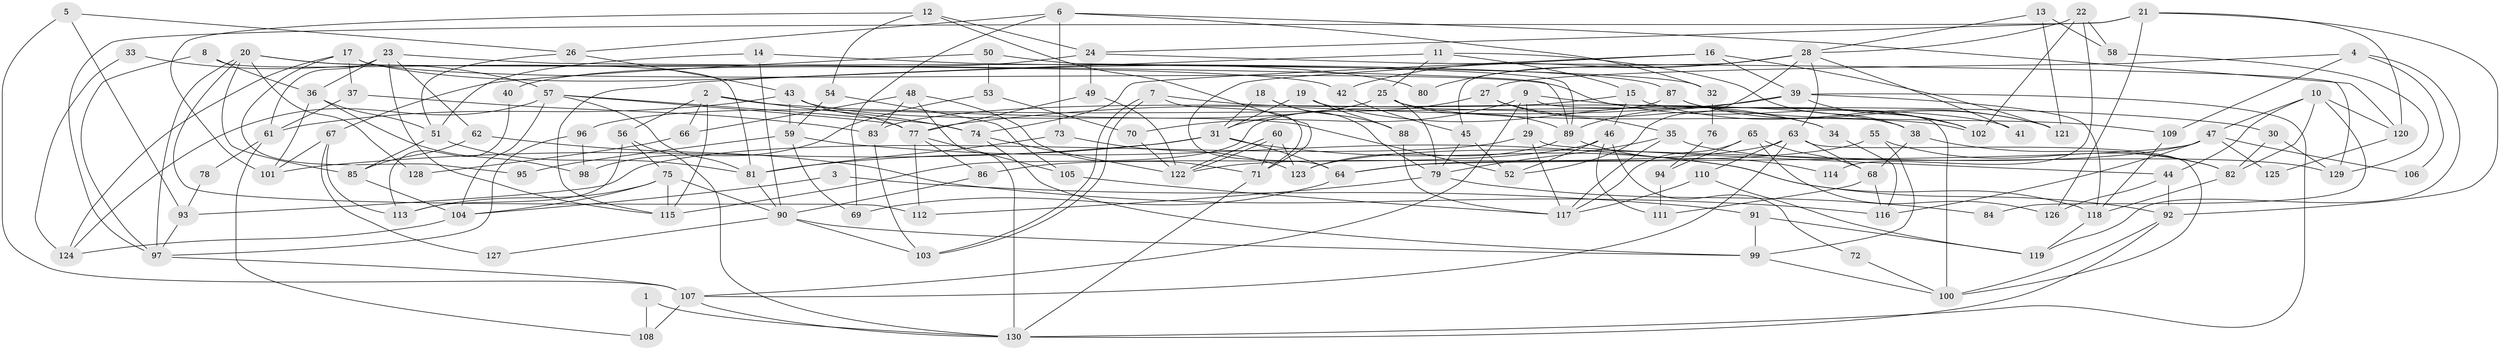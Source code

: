 // Generated by graph-tools (version 1.1) at 2025/36/03/09/25 02:36:16]
// undirected, 130 vertices, 260 edges
graph export_dot {
graph [start="1"]
  node [color=gray90,style=filled];
  1;
  2;
  3;
  4;
  5;
  6;
  7;
  8;
  9;
  10;
  11;
  12;
  13;
  14;
  15;
  16;
  17;
  18;
  19;
  20;
  21;
  22;
  23;
  24;
  25;
  26;
  27;
  28;
  29;
  30;
  31;
  32;
  33;
  34;
  35;
  36;
  37;
  38;
  39;
  40;
  41;
  42;
  43;
  44;
  45;
  46;
  47;
  48;
  49;
  50;
  51;
  52;
  53;
  54;
  55;
  56;
  57;
  58;
  59;
  60;
  61;
  62;
  63;
  64;
  65;
  66;
  67;
  68;
  69;
  70;
  71;
  72;
  73;
  74;
  75;
  76;
  77;
  78;
  79;
  80;
  81;
  82;
  83;
  84;
  85;
  86;
  87;
  88;
  89;
  90;
  91;
  92;
  93;
  94;
  95;
  96;
  97;
  98;
  99;
  100;
  101;
  102;
  103;
  104;
  105;
  106;
  107;
  108;
  109;
  110;
  111;
  112;
  113;
  114;
  115;
  116;
  117;
  118;
  119;
  120;
  121;
  122;
  123;
  124;
  125;
  126;
  127;
  128;
  129;
  130;
  1 -- 108;
  1 -- 130;
  2 -- 30;
  2 -- 74;
  2 -- 56;
  2 -- 66;
  2 -- 115;
  3 -- 104;
  3 -- 91;
  4 -- 109;
  4 -- 119;
  4 -- 27;
  4 -- 106;
  5 -- 26;
  5 -- 107;
  5 -- 93;
  6 -- 26;
  6 -- 73;
  6 -- 32;
  6 -- 69;
  6 -- 120;
  7 -- 71;
  7 -- 103;
  7 -- 103;
  7 -- 38;
  8 -- 97;
  8 -- 81;
  8 -- 36;
  9 -- 29;
  9 -- 100;
  9 -- 41;
  9 -- 70;
  9 -- 107;
  10 -- 44;
  10 -- 47;
  10 -- 82;
  10 -- 84;
  10 -- 120;
  11 -- 38;
  11 -- 25;
  11 -- 15;
  11 -- 115;
  12 -- 101;
  12 -- 24;
  12 -- 54;
  12 -- 71;
  13 -- 28;
  13 -- 58;
  13 -- 121;
  14 -- 90;
  14 -- 51;
  14 -- 32;
  15 -- 121;
  15 -- 46;
  15 -- 83;
  16 -- 39;
  16 -- 121;
  16 -- 64;
  16 -- 74;
  17 -- 37;
  17 -- 124;
  17 -- 80;
  17 -- 95;
  17 -- 102;
  18 -- 31;
  18 -- 79;
  18 -- 88;
  19 -- 88;
  19 -- 31;
  19 -- 34;
  20 -- 112;
  20 -- 85;
  20 -- 42;
  20 -- 87;
  20 -- 97;
  20 -- 128;
  21 -- 97;
  21 -- 120;
  21 -- 24;
  21 -- 92;
  21 -- 126;
  22 -- 102;
  22 -- 28;
  22 -- 58;
  22 -- 114;
  23 -- 89;
  23 -- 115;
  23 -- 36;
  23 -- 61;
  23 -- 62;
  24 -- 49;
  24 -- 40;
  24 -- 129;
  25 -- 102;
  25 -- 89;
  25 -- 79;
  25 -- 96;
  26 -- 51;
  26 -- 43;
  27 -- 34;
  27 -- 31;
  27 -- 35;
  28 -- 52;
  28 -- 45;
  28 -- 41;
  28 -- 42;
  28 -- 63;
  28 -- 80;
  29 -- 44;
  29 -- 93;
  29 -- 117;
  30 -- 82;
  30 -- 129;
  31 -- 64;
  31 -- 81;
  31 -- 101;
  31 -- 118;
  32 -- 76;
  33 -- 124;
  33 -- 57;
  34 -- 116;
  35 -- 117;
  35 -- 79;
  35 -- 129;
  36 -- 51;
  36 -- 98;
  36 -- 101;
  37 -- 83;
  37 -- 61;
  38 -- 82;
  38 -- 68;
  39 -- 130;
  39 -- 118;
  39 -- 77;
  39 -- 89;
  39 -- 102;
  40 -- 113;
  42 -- 45;
  43 -- 52;
  43 -- 59;
  43 -- 61;
  43 -- 77;
  44 -- 126;
  44 -- 92;
  45 -- 79;
  45 -- 52;
  46 -- 86;
  46 -- 52;
  46 -- 72;
  46 -- 111;
  47 -- 116;
  47 -- 123;
  47 -- 64;
  47 -- 106;
  47 -- 125;
  48 -- 83;
  48 -- 71;
  48 -- 66;
  48 -- 130;
  49 -- 77;
  49 -- 122;
  50 -- 67;
  50 -- 53;
  50 -- 89;
  51 -- 81;
  51 -- 85;
  53 -- 98;
  53 -- 70;
  54 -- 59;
  54 -- 105;
  55 -- 64;
  55 -- 99;
  55 -- 82;
  56 -- 130;
  56 -- 75;
  56 -- 113;
  57 -- 77;
  57 -- 74;
  57 -- 81;
  57 -- 104;
  57 -- 124;
  58 -- 129;
  59 -- 69;
  59 -- 92;
  59 -- 95;
  60 -- 122;
  60 -- 122;
  60 -- 71;
  60 -- 123;
  61 -- 78;
  61 -- 108;
  62 -- 85;
  62 -- 116;
  63 -- 122;
  63 -- 68;
  63 -- 100;
  63 -- 107;
  63 -- 110;
  64 -- 69;
  65 -- 68;
  65 -- 117;
  65 -- 94;
  65 -- 126;
  66 -- 128;
  67 -- 113;
  67 -- 101;
  67 -- 127;
  68 -- 111;
  68 -- 116;
  70 -- 122;
  71 -- 130;
  72 -- 100;
  73 -- 123;
  73 -- 81;
  74 -- 99;
  74 -- 122;
  75 -- 115;
  75 -- 90;
  75 -- 104;
  75 -- 113;
  76 -- 94;
  77 -- 86;
  77 -- 105;
  77 -- 112;
  78 -- 93;
  79 -- 84;
  79 -- 112;
  81 -- 90;
  82 -- 118;
  83 -- 103;
  85 -- 104;
  86 -- 90;
  87 -- 115;
  87 -- 109;
  87 -- 121;
  88 -- 117;
  89 -- 114;
  89 -- 123;
  90 -- 99;
  90 -- 103;
  90 -- 127;
  91 -- 119;
  91 -- 99;
  92 -- 130;
  92 -- 100;
  93 -- 97;
  94 -- 111;
  96 -- 97;
  96 -- 98;
  97 -- 107;
  99 -- 100;
  104 -- 124;
  105 -- 117;
  107 -- 108;
  107 -- 130;
  109 -- 118;
  110 -- 117;
  110 -- 119;
  118 -- 119;
  120 -- 125;
}
